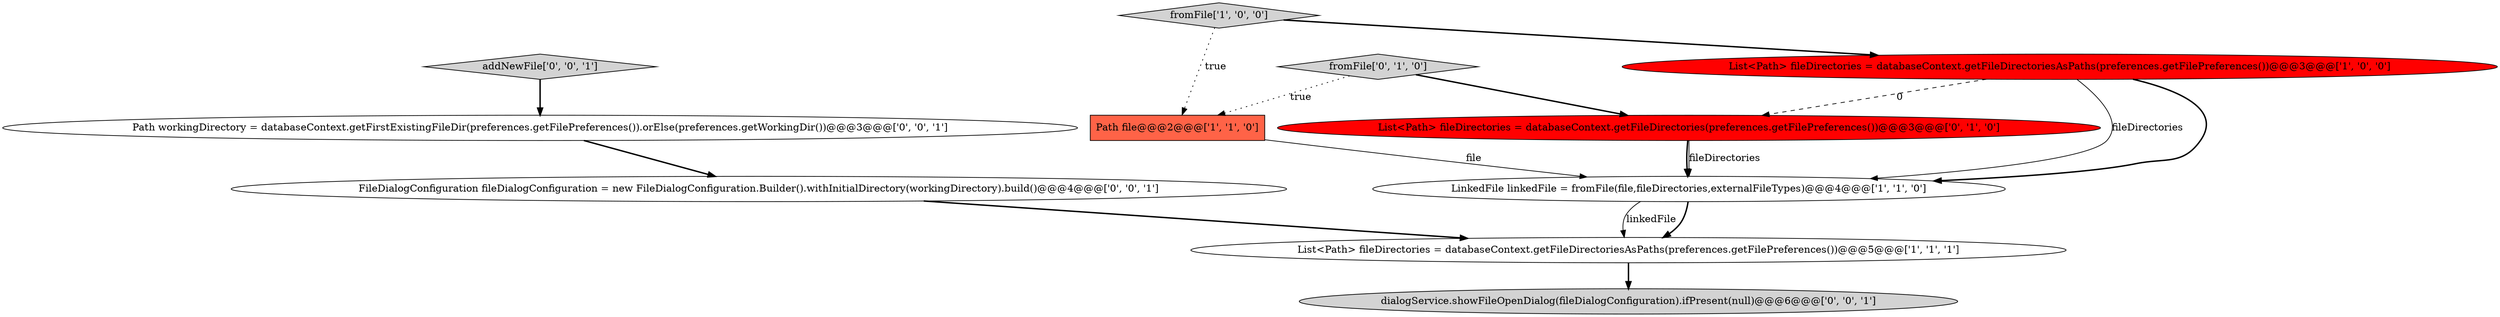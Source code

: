 digraph {
3 [style = filled, label = "LinkedFile linkedFile = fromFile(file,fileDirectories,externalFileTypes)@@@4@@@['1', '1', '0']", fillcolor = white, shape = ellipse image = "AAA0AAABBB1BBB"];
7 [style = filled, label = "Path workingDirectory = databaseContext.getFirstExistingFileDir(preferences.getFilePreferences()).orElse(preferences.getWorkingDir())@@@3@@@['0', '0', '1']", fillcolor = white, shape = ellipse image = "AAA0AAABBB3BBB"];
8 [style = filled, label = "dialogService.showFileOpenDialog(fileDialogConfiguration).ifPresent(null)@@@6@@@['0', '0', '1']", fillcolor = lightgray, shape = ellipse image = "AAA0AAABBB3BBB"];
2 [style = filled, label = "List<Path> fileDirectories = databaseContext.getFileDirectoriesAsPaths(preferences.getFilePreferences())@@@5@@@['1', '1', '1']", fillcolor = white, shape = ellipse image = "AAA0AAABBB1BBB"];
0 [style = filled, label = "List<Path> fileDirectories = databaseContext.getFileDirectoriesAsPaths(preferences.getFilePreferences())@@@3@@@['1', '0', '0']", fillcolor = red, shape = ellipse image = "AAA1AAABBB1BBB"];
10 [style = filled, label = "addNewFile['0', '0', '1']", fillcolor = lightgray, shape = diamond image = "AAA0AAABBB3BBB"];
4 [style = filled, label = "fromFile['1', '0', '0']", fillcolor = lightgray, shape = diamond image = "AAA0AAABBB1BBB"];
5 [style = filled, label = "List<Path> fileDirectories = databaseContext.getFileDirectories(preferences.getFilePreferences())@@@3@@@['0', '1', '0']", fillcolor = red, shape = ellipse image = "AAA1AAABBB2BBB"];
6 [style = filled, label = "fromFile['0', '1', '0']", fillcolor = lightgray, shape = diamond image = "AAA0AAABBB2BBB"];
1 [style = filled, label = "Path file@@@2@@@['1', '1', '0']", fillcolor = tomato, shape = box image = "AAA0AAABBB1BBB"];
9 [style = filled, label = "FileDialogConfiguration fileDialogConfiguration = new FileDialogConfiguration.Builder().withInitialDirectory(workingDirectory).build()@@@4@@@['0', '0', '1']", fillcolor = white, shape = ellipse image = "AAA0AAABBB3BBB"];
0->3 [style = bold, label=""];
5->3 [style = bold, label=""];
1->3 [style = solid, label="file"];
7->9 [style = bold, label=""];
6->5 [style = bold, label=""];
5->3 [style = solid, label="fileDirectories"];
3->2 [style = bold, label=""];
0->5 [style = dashed, label="0"];
3->2 [style = solid, label="linkedFile"];
9->2 [style = bold, label=""];
10->7 [style = bold, label=""];
4->1 [style = dotted, label="true"];
2->8 [style = bold, label=""];
0->3 [style = solid, label="fileDirectories"];
4->0 [style = bold, label=""];
6->1 [style = dotted, label="true"];
}

